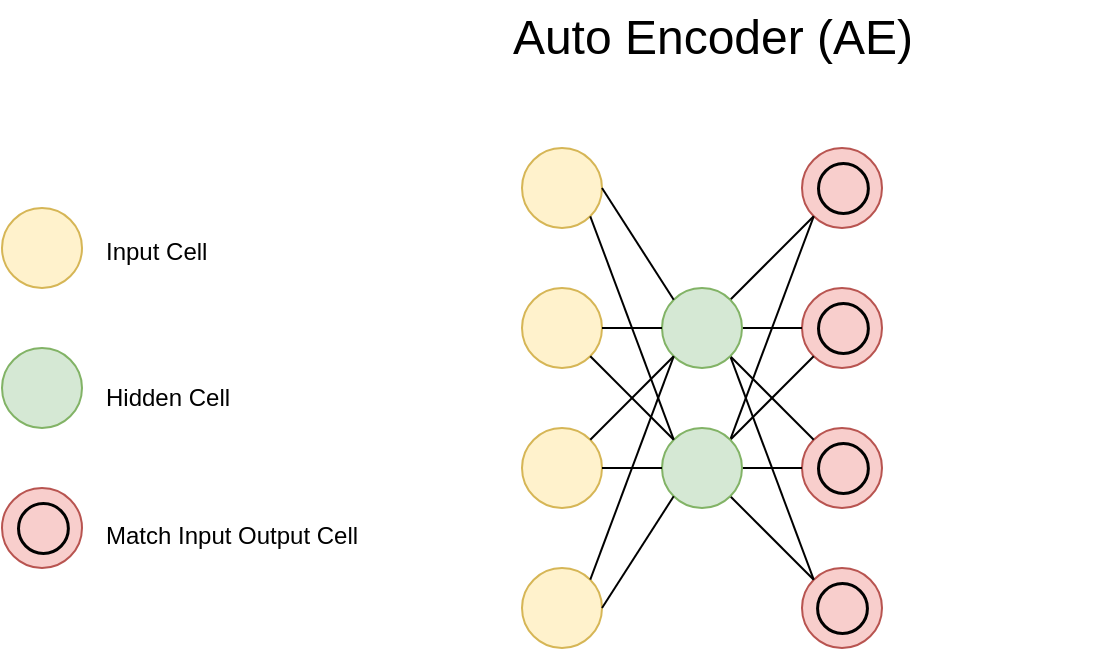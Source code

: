 <mxfile version="20.6.2" type="device"><diagram name="Auto Encoder (AE)" id="_Bmku1SudM6StRFv8J6b"><mxGraphModel dx="786" dy="572" grid="1" gridSize="10" guides="1" tooltips="1" connect="1" arrows="1" fold="1" page="1" pageScale="1" pageWidth="850" pageHeight="1100" math="0" shadow="0"><root><mxCell id="2L0hXL62CxC1ZSmFVwGG-0"/><mxCell id="2L0hXL62CxC1ZSmFVwGG-1" parent="2L0hXL62CxC1ZSmFVwGG-0"/><mxCell id="2L0hXL62CxC1ZSmFVwGG-2" value="&lt;font style=&quot;font-size: 24px;&quot;&gt;Auto Encoder (AE)&lt;/font&gt;" style="text;html=1;strokeColor=none;fillColor=none;align=center;verticalAlign=middle;whiteSpace=wrap;rounded=0;shadow=1;strokeWidth=1.5;" parent="2L0hXL62CxC1ZSmFVwGG-1" vertex="1"><mxGeometry x="232" y="380" width="387" height="30" as="geometry"/></mxCell><mxCell id="2L0hXL62CxC1ZSmFVwGG-46" value="" style="group" parent="2L0hXL62CxC1ZSmFVwGG-1" vertex="1" connectable="0"><mxGeometry x="470" y="450" width="40" height="40" as="geometry"/></mxCell><mxCell id="2L0hXL62CxC1ZSmFVwGG-47" value="" style="ellipse;whiteSpace=wrap;html=1;aspect=fixed;strokeColor=#b85450;fillColor=#f8cecc;" parent="2L0hXL62CxC1ZSmFVwGG-46" vertex="1"><mxGeometry width="40" height="40" as="geometry"/></mxCell><mxCell id="2L0hXL62CxC1ZSmFVwGG-48" value="" style="ellipse;whiteSpace=wrap;html=1;aspect=fixed;fillColor=none;strokeWidth=1.5;" parent="2L0hXL62CxC1ZSmFVwGG-46" vertex="1"><mxGeometry x="8" y="7.53" width="24.93" height="24.93" as="geometry"/></mxCell><mxCell id="2L0hXL62CxC1ZSmFVwGG-49" value="" style="group" parent="2L0hXL62CxC1ZSmFVwGG-1" vertex="1" connectable="0"><mxGeometry x="470" y="520" width="40" height="40" as="geometry"/></mxCell><mxCell id="2L0hXL62CxC1ZSmFVwGG-50" value="" style="ellipse;whiteSpace=wrap;html=1;aspect=fixed;strokeColor=#b85450;fillColor=#f8cecc;" parent="2L0hXL62CxC1ZSmFVwGG-49" vertex="1"><mxGeometry width="40" height="40" as="geometry"/></mxCell><mxCell id="2L0hXL62CxC1ZSmFVwGG-51" value="" style="ellipse;whiteSpace=wrap;html=1;aspect=fixed;fillColor=none;strokeWidth=1.5;" parent="2L0hXL62CxC1ZSmFVwGG-49" vertex="1"><mxGeometry x="8" y="7.53" width="24.93" height="24.93" as="geometry"/></mxCell><mxCell id="2L0hXL62CxC1ZSmFVwGG-52" value="" style="group" parent="2L0hXL62CxC1ZSmFVwGG-1" vertex="1" connectable="0"><mxGeometry x="470" y="590" width="40" height="40" as="geometry"/></mxCell><mxCell id="2L0hXL62CxC1ZSmFVwGG-53" value="" style="ellipse;whiteSpace=wrap;html=1;aspect=fixed;strokeColor=#b85450;fillColor=#f8cecc;" parent="2L0hXL62CxC1ZSmFVwGG-52" vertex="1"><mxGeometry width="40" height="40" as="geometry"/></mxCell><mxCell id="2L0hXL62CxC1ZSmFVwGG-54" value="" style="ellipse;whiteSpace=wrap;html=1;aspect=fixed;fillColor=none;strokeWidth=1.5;" parent="2L0hXL62CxC1ZSmFVwGG-52" vertex="1"><mxGeometry x="8" y="7.53" width="24.93" height="24.93" as="geometry"/></mxCell><mxCell id="2L0hXL62CxC1ZSmFVwGG-55" value="" style="group" parent="2L0hXL62CxC1ZSmFVwGG-1" vertex="1" connectable="0"><mxGeometry x="470" y="660" width="40" height="40" as="geometry"/></mxCell><mxCell id="2L0hXL62CxC1ZSmFVwGG-56" value="" style="ellipse;whiteSpace=wrap;html=1;aspect=fixed;strokeColor=#b85450;fillColor=#f8cecc;" parent="2L0hXL62CxC1ZSmFVwGG-55" vertex="1"><mxGeometry width="40" height="40" as="geometry"/></mxCell><mxCell id="2L0hXL62CxC1ZSmFVwGG-57" value="" style="ellipse;whiteSpace=wrap;html=1;aspect=fixed;fillColor=none;strokeWidth=1.5;" parent="2L0hXL62CxC1ZSmFVwGG-55" vertex="1"><mxGeometry x="7.535" y="7.53" width="24.93" height="24.93" as="geometry"/></mxCell><mxCell id="2L0hXL62CxC1ZSmFVwGG-119" value="" style="endArrow=none;html=1;rounded=0;fontSize=24;entryX=0;entryY=1;entryDx=0;entryDy=0;exitX=1;exitY=0;exitDx=0;exitDy=0;" parent="2L0hXL62CxC1ZSmFVwGG-1" source="2L0hXL62CxC1ZSmFVwGG-96" target="2L0hXL62CxC1ZSmFVwGG-47" edge="1"><mxGeometry width="50" height="50" relative="1" as="geometry"><mxPoint x="430" y="490" as="sourcePoint"/><mxPoint x="320" y="620" as="targetPoint"/></mxGeometry></mxCell><mxCell id="2L0hXL62CxC1ZSmFVwGG-120" value="" style="endArrow=none;html=1;rounded=0;fontSize=24;entryX=0;entryY=0.5;entryDx=0;entryDy=0;exitX=1;exitY=0.5;exitDx=0;exitDy=0;" parent="2L0hXL62CxC1ZSmFVwGG-1" source="2L0hXL62CxC1ZSmFVwGG-96" target="2L0hXL62CxC1ZSmFVwGG-50" edge="1"><mxGeometry width="50" height="50" relative="1" as="geometry"><mxPoint x="450" y="540" as="sourcePoint"/><mxPoint x="485.858" y="494.142" as="targetPoint"/></mxGeometry></mxCell><mxCell id="2L0hXL62CxC1ZSmFVwGG-121" value="" style="endArrow=none;html=1;rounded=0;fontSize=24;exitX=1;exitY=1;exitDx=0;exitDy=0;" parent="2L0hXL62CxC1ZSmFVwGG-1" source="2L0hXL62CxC1ZSmFVwGG-96" target="2L0hXL62CxC1ZSmFVwGG-53" edge="1"><mxGeometry width="50" height="50" relative="1" as="geometry"><mxPoint x="450.0" y="550" as="sourcePoint"/><mxPoint x="480" y="550" as="targetPoint"/></mxGeometry></mxCell><mxCell id="2L0hXL62CxC1ZSmFVwGG-122" value="" style="endArrow=none;html=1;rounded=0;fontSize=24;exitX=1;exitY=1;exitDx=0;exitDy=0;entryX=0;entryY=0;entryDx=0;entryDy=0;" parent="2L0hXL62CxC1ZSmFVwGG-1" source="2L0hXL62CxC1ZSmFVwGG-96" target="2L0hXL62CxC1ZSmFVwGG-56" edge="1"><mxGeometry width="50" height="50" relative="1" as="geometry"><mxPoint x="444.142" y="564.142" as="sourcePoint"/><mxPoint x="485.858" y="605.858" as="targetPoint"/></mxGeometry></mxCell><mxCell id="2L0hXL62CxC1ZSmFVwGG-123" value="" style="endArrow=none;html=1;rounded=0;fontSize=24;exitX=1;exitY=1;exitDx=0;exitDy=0;entryX=0;entryY=0;entryDx=0;entryDy=0;" parent="2L0hXL62CxC1ZSmFVwGG-1" source="2L0hXL62CxC1ZSmFVwGG-100" target="2L0hXL62CxC1ZSmFVwGG-56" edge="1"><mxGeometry width="50" height="50" relative="1" as="geometry"><mxPoint x="444.142" y="564.142" as="sourcePoint"/><mxPoint x="485.858" y="675.858" as="targetPoint"/></mxGeometry></mxCell><mxCell id="2L0hXL62CxC1ZSmFVwGG-124" value="" style="endArrow=none;html=1;rounded=0;fontSize=24;entryX=0;entryY=0.5;entryDx=0;entryDy=0;" parent="2L0hXL62CxC1ZSmFVwGG-1" target="2L0hXL62CxC1ZSmFVwGG-53" edge="1"><mxGeometry width="50" height="50" relative="1" as="geometry"><mxPoint x="440" y="610" as="sourcePoint"/><mxPoint x="485.858" y="675.858" as="targetPoint"/></mxGeometry></mxCell><mxCell id="2L0hXL62CxC1ZSmFVwGG-125" value="" style="endArrow=none;html=1;rounded=0;fontSize=24;entryX=0;entryY=1;entryDx=0;entryDy=0;exitX=1;exitY=0;exitDx=0;exitDy=0;" parent="2L0hXL62CxC1ZSmFVwGG-1" source="2L0hXL62CxC1ZSmFVwGG-100" target="2L0hXL62CxC1ZSmFVwGG-50" edge="1"><mxGeometry width="50" height="50" relative="1" as="geometry"><mxPoint x="450" y="620" as="sourcePoint"/><mxPoint x="480" y="620" as="targetPoint"/></mxGeometry></mxCell><mxCell id="2L0hXL62CxC1ZSmFVwGG-126" value="" style="endArrow=none;html=1;rounded=0;fontSize=24;entryX=0;entryY=1;entryDx=0;entryDy=0;exitX=1;exitY=0;exitDx=0;exitDy=0;" parent="2L0hXL62CxC1ZSmFVwGG-1" source="2L0hXL62CxC1ZSmFVwGG-100" target="2L0hXL62CxC1ZSmFVwGG-47" edge="1"><mxGeometry width="50" height="50" relative="1" as="geometry"><mxPoint x="444.142" y="605.858" as="sourcePoint"/><mxPoint x="485.858" y="564.142" as="targetPoint"/></mxGeometry></mxCell><mxCell id="2L0hXL62CxC1ZSmFVwGG-91" value="" style="ellipse;whiteSpace=wrap;html=1;aspect=fixed;strokeColor=#d6b656;fillColor=#fff2cc;" parent="2L0hXL62CxC1ZSmFVwGG-1" vertex="1"><mxGeometry x="330" y="450" width="40" height="40" as="geometry"/></mxCell><mxCell id="2L0hXL62CxC1ZSmFVwGG-92" value="" style="ellipse;whiteSpace=wrap;html=1;aspect=fixed;strokeColor=#d6b656;fillColor=#fff2cc;" parent="2L0hXL62CxC1ZSmFVwGG-1" vertex="1"><mxGeometry x="330" y="520" width="40" height="40" as="geometry"/></mxCell><mxCell id="2L0hXL62CxC1ZSmFVwGG-93" value="" style="ellipse;whiteSpace=wrap;html=1;aspect=fixed;strokeColor=#d6b656;fillColor=#fff2cc;" parent="2L0hXL62CxC1ZSmFVwGG-1" vertex="1"><mxGeometry x="330" y="590" width="40" height="40" as="geometry"/></mxCell><mxCell id="2L0hXL62CxC1ZSmFVwGG-94" value="" style="ellipse;whiteSpace=wrap;html=1;aspect=fixed;strokeColor=#d6b656;fillColor=#fff2cc;" parent="2L0hXL62CxC1ZSmFVwGG-1" vertex="1"><mxGeometry x="330" y="660" width="40" height="40" as="geometry"/></mxCell><mxCell id="2L0hXL62CxC1ZSmFVwGG-95" value="" style="group" parent="2L0hXL62CxC1ZSmFVwGG-1" vertex="1" connectable="0"><mxGeometry x="400" y="520" width="40" height="40" as="geometry"/></mxCell><mxCell id="2L0hXL62CxC1ZSmFVwGG-96" value="" style="ellipse;whiteSpace=wrap;html=1;aspect=fixed;strokeColor=#82b366;fillColor=#d5e8d4;" parent="2L0hXL62CxC1ZSmFVwGG-95" vertex="1"><mxGeometry width="40" height="40" as="geometry"/></mxCell><mxCell id="2L0hXL62CxC1ZSmFVwGG-99" value="" style="group" parent="2L0hXL62CxC1ZSmFVwGG-1" vertex="1" connectable="0"><mxGeometry x="400" y="590" width="40" height="40" as="geometry"/></mxCell><mxCell id="2L0hXL62CxC1ZSmFVwGG-100" value="" style="ellipse;whiteSpace=wrap;html=1;aspect=fixed;strokeColor=#82b366;fillColor=#d5e8d4;" parent="2L0hXL62CxC1ZSmFVwGG-99" vertex="1"><mxGeometry width="40" height="40" as="geometry"/></mxCell><mxCell id="2L0hXL62CxC1ZSmFVwGG-111" value="" style="endArrow=none;html=1;rounded=0;fontSize=24;exitX=1;exitY=0.5;exitDx=0;exitDy=0;entryX=0;entryY=0.5;entryDx=0;entryDy=0;" parent="2L0hXL62CxC1ZSmFVwGG-1" source="2L0hXL62CxC1ZSmFVwGG-92" target="2L0hXL62CxC1ZSmFVwGG-96" edge="1"><mxGeometry width="50" height="50" relative="1" as="geometry"><mxPoint x="304.142" y="605.858" as="sourcePoint"/><mxPoint x="390" y="480" as="targetPoint"/></mxGeometry></mxCell><mxCell id="2L0hXL62CxC1ZSmFVwGG-112" value="" style="endArrow=none;html=1;rounded=0;fontSize=24;exitX=1;exitY=0.5;exitDx=0;exitDy=0;entryX=0;entryY=0;entryDx=0;entryDy=0;" parent="2L0hXL62CxC1ZSmFVwGG-1" source="2L0hXL62CxC1ZSmFVwGG-91" target="2L0hXL62CxC1ZSmFVwGG-96" edge="1"><mxGeometry width="50" height="50" relative="1" as="geometry"><mxPoint x="380" y="550" as="sourcePoint"/><mxPoint x="410" y="550" as="targetPoint"/></mxGeometry></mxCell><mxCell id="2L0hXL62CxC1ZSmFVwGG-113" value="" style="endArrow=none;html=1;rounded=0;fontSize=24;entryX=0;entryY=0;entryDx=0;entryDy=0;exitX=1;exitY=1;exitDx=0;exitDy=0;" parent="2L0hXL62CxC1ZSmFVwGG-1" source="2L0hXL62CxC1ZSmFVwGG-91" target="2L0hXL62CxC1ZSmFVwGG-100" edge="1"><mxGeometry width="50" height="50" relative="1" as="geometry"><mxPoint x="370" y="470" as="sourcePoint"/><mxPoint x="415.858" y="535.858" as="targetPoint"/></mxGeometry></mxCell><mxCell id="2L0hXL62CxC1ZSmFVwGG-114" value="" style="endArrow=none;html=1;rounded=0;fontSize=24;entryX=0;entryY=0;entryDx=0;entryDy=0;exitX=1;exitY=1;exitDx=0;exitDy=0;" parent="2L0hXL62CxC1ZSmFVwGG-1" source="2L0hXL62CxC1ZSmFVwGG-92" target="2L0hXL62CxC1ZSmFVwGG-100" edge="1"><mxGeometry width="50" height="50" relative="1" as="geometry"><mxPoint x="380" y="480" as="sourcePoint"/><mxPoint x="415.858" y="605.858" as="targetPoint"/></mxGeometry></mxCell><mxCell id="2L0hXL62CxC1ZSmFVwGG-115" value="" style="endArrow=none;html=1;rounded=0;fontSize=24;entryX=0;entryY=1;entryDx=0;entryDy=0;exitX=1;exitY=0;exitDx=0;exitDy=0;" parent="2L0hXL62CxC1ZSmFVwGG-1" source="2L0hXL62CxC1ZSmFVwGG-93" target="2L0hXL62CxC1ZSmFVwGG-96" edge="1"><mxGeometry width="50" height="50" relative="1" as="geometry"><mxPoint x="374.142" y="564.142" as="sourcePoint"/><mxPoint x="415.858" y="605.858" as="targetPoint"/></mxGeometry></mxCell><mxCell id="2L0hXL62CxC1ZSmFVwGG-116" value="" style="endArrow=none;html=1;rounded=0;fontSize=24;entryX=0;entryY=0.5;entryDx=0;entryDy=0;exitX=1;exitY=0.5;exitDx=0;exitDy=0;" parent="2L0hXL62CxC1ZSmFVwGG-1" source="2L0hXL62CxC1ZSmFVwGG-93" target="2L0hXL62CxC1ZSmFVwGG-100" edge="1"><mxGeometry width="50" height="50" relative="1" as="geometry"><mxPoint x="374.142" y="605.858" as="sourcePoint"/><mxPoint x="415.858" y="564.142" as="targetPoint"/></mxGeometry></mxCell><mxCell id="2L0hXL62CxC1ZSmFVwGG-117" value="" style="endArrow=none;html=1;rounded=0;fontSize=24;exitX=1;exitY=0.5;exitDx=0;exitDy=0;entryX=0;entryY=1;entryDx=0;entryDy=0;" parent="2L0hXL62CxC1ZSmFVwGG-1" source="2L0hXL62CxC1ZSmFVwGG-94" target="2L0hXL62CxC1ZSmFVwGG-100" edge="1"><mxGeometry width="50" height="50" relative="1" as="geometry"><mxPoint x="380" y="620" as="sourcePoint"/><mxPoint x="410" y="640" as="targetPoint"/></mxGeometry></mxCell><mxCell id="2L0hXL62CxC1ZSmFVwGG-118" value="" style="endArrow=none;html=1;rounded=0;fontSize=24;exitX=1;exitY=0;exitDx=0;exitDy=0;entryX=0;entryY=1;entryDx=0;entryDy=0;" parent="2L0hXL62CxC1ZSmFVwGG-1" source="2L0hXL62CxC1ZSmFVwGG-94" target="2L0hXL62CxC1ZSmFVwGG-96" edge="1"><mxGeometry width="50" height="50" relative="1" as="geometry"><mxPoint x="380" y="690" as="sourcePoint"/><mxPoint x="415.858" y="634.142" as="targetPoint"/></mxGeometry></mxCell><mxCell id="MN_jcWDkAgEbbNPqeQ9V-16" value="" style="group" parent="2L0hXL62CxC1ZSmFVwGG-1" vertex="1" connectable="0"><mxGeometry x="70" y="480" width="180" height="180" as="geometry"/></mxCell><mxCell id="2L0hXL62CxC1ZSmFVwGG-7" value="" style="group" parent="MN_jcWDkAgEbbNPqeQ9V-16" vertex="1" connectable="0"><mxGeometry y="140" width="40" height="40" as="geometry"/></mxCell><mxCell id="2L0hXL62CxC1ZSmFVwGG-8" value="" style="ellipse;whiteSpace=wrap;html=1;aspect=fixed;strokeColor=#b85450;fillColor=#f8cecc;" parent="2L0hXL62CxC1ZSmFVwGG-7" vertex="1"><mxGeometry width="40" height="40" as="geometry"/></mxCell><mxCell id="2L0hXL62CxC1ZSmFVwGG-9" value="" style="ellipse;whiteSpace=wrap;html=1;aspect=fixed;fillColor=none;strokeWidth=1.5;" parent="2L0hXL62CxC1ZSmFVwGG-7" vertex="1"><mxGeometry x="8" y="7.53" width="24.93" height="24.93" as="geometry"/></mxCell><mxCell id="2L0hXL62CxC1ZSmFVwGG-130" value="&lt;font style=&quot;font-size: 12px;&quot;&gt;Match Input Output Cell&lt;/font&gt;" style="text;html=1;strokeColor=none;fillColor=none;align=left;verticalAlign=middle;whiteSpace=wrap;rounded=0;shadow=1;strokeWidth=1.5;fontSize=24;" parent="MN_jcWDkAgEbbNPqeQ9V-16" vertex="1"><mxGeometry x="50" y="145" width="130" height="30" as="geometry"/></mxCell><mxCell id="MN_jcWDkAgEbbNPqeQ9V-1" value="" style="ellipse;whiteSpace=wrap;html=1;aspect=fixed;strokeColor=#82b366;fillColor=#d5e8d4;" parent="MN_jcWDkAgEbbNPqeQ9V-16" vertex="1"><mxGeometry y="70" width="40" height="40" as="geometry"/></mxCell><mxCell id="MN_jcWDkAgEbbNPqeQ9V-7" value="" style="group" parent="MN_jcWDkAgEbbNPqeQ9V-16" vertex="1" connectable="0"><mxGeometry width="40" height="40" as="geometry"/></mxCell><mxCell id="MN_jcWDkAgEbbNPqeQ9V-8" value="" style="ellipse;whiteSpace=wrap;html=1;aspect=fixed;strokeColor=#d6b656;fillColor=#fff2cc;" parent="MN_jcWDkAgEbbNPqeQ9V-7" vertex="1"><mxGeometry width="40" height="40" as="geometry"/></mxCell><mxCell id="MN_jcWDkAgEbbNPqeQ9V-9" value="&lt;font style=&quot;font-size: 12px;&quot;&gt;Hidden Cell&lt;/font&gt;" style="text;html=1;strokeColor=none;fillColor=none;align=left;verticalAlign=middle;whiteSpace=wrap;rounded=0;shadow=1;strokeWidth=1.5;fontSize=24;" parent="MN_jcWDkAgEbbNPqeQ9V-16" vertex="1"><mxGeometry x="50" y="76" width="130" height="30" as="geometry"/></mxCell><mxCell id="MN_jcWDkAgEbbNPqeQ9V-11" value="&lt;font style=&quot;font-size: 12px;&quot;&gt;Input Cell&lt;/font&gt;" style="text;html=1;strokeColor=none;fillColor=none;align=left;verticalAlign=middle;whiteSpace=wrap;rounded=0;shadow=1;strokeWidth=1.5;fontSize=24;" parent="MN_jcWDkAgEbbNPqeQ9V-16" vertex="1"><mxGeometry x="50" y="3" width="130" height="30" as="geometry"/></mxCell></root></mxGraphModel></diagram></mxfile>